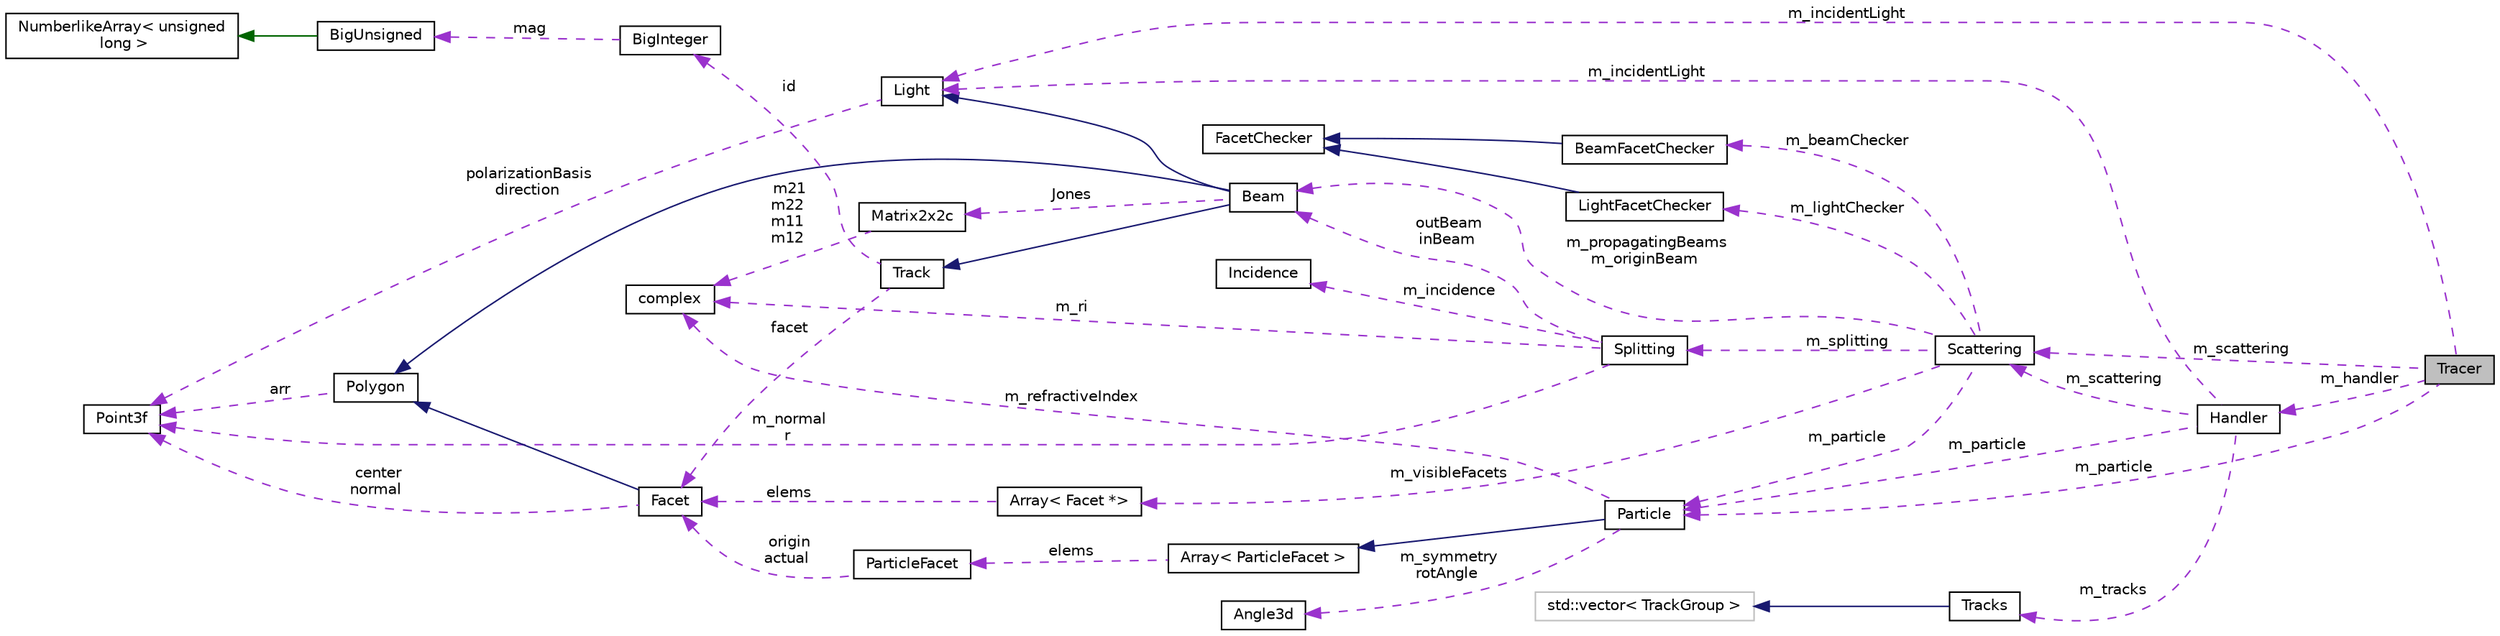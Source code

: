digraph "Tracer"
{
  edge [fontname="Helvetica",fontsize="10",labelfontname="Helvetica",labelfontsize="10"];
  node [fontname="Helvetica",fontsize="10",shape=record];
  rankdir="LR";
  Node4 [label="Tracer",height=0.2,width=0.4,color="black", fillcolor="grey75", style="filled", fontcolor="black"];
  Node5 -> Node4 [dir="back",color="darkorchid3",fontsize="10",style="dashed",label=" m_incidentLight" ,fontname="Helvetica"];
  Node5 [label="Light",height=0.2,width=0.4,color="black", fillcolor="white", style="filled",URL="$class_light.html"];
  Node6 -> Node5 [dir="back",color="darkorchid3",fontsize="10",style="dashed",label=" polarizationBasis\ndirection" ,fontname="Helvetica"];
  Node6 [label="Point3f",height=0.2,width=0.4,color="black", fillcolor="white", style="filled",URL="$struct_point3f.html",tooltip="The Point3 struct 3D coordinate point. "];
  Node7 -> Node4 [dir="back",color="darkorchid3",fontsize="10",style="dashed",label=" m_particle" ,fontname="Helvetica"];
  Node7 [label="Particle",height=0.2,width=0.4,color="black", fillcolor="white", style="filled",URL="$class_particle.html",tooltip="The Particle class is the base class inherited by other concrete particle classes. Vertices are ordered by counterclock-wise direction if you see from outside. "];
  Node8 -> Node7 [dir="back",color="midnightblue",fontsize="10",style="solid",fontname="Helvetica"];
  Node8 [label="Array\< ParticleFacet \>",height=0.2,width=0.4,color="black", fillcolor="white", style="filled",URL="$class_array.html"];
  Node9 -> Node8 [dir="back",color="darkorchid3",fontsize="10",style="dashed",label=" elems" ,fontname="Helvetica"];
  Node9 [label="ParticleFacet",height=0.2,width=0.4,color="black", fillcolor="white", style="filled",URL="$struct_particle_facet.html"];
  Node10 -> Node9 [dir="back",color="darkorchid3",fontsize="10",style="dashed",label=" origin\nactual" ,fontname="Helvetica"];
  Node10 [label="Facet",height=0.2,width=0.4,color="black", fillcolor="white", style="filled",URL="$class_facet.html"];
  Node11 -> Node10 [dir="back",color="midnightblue",fontsize="10",style="solid",fontname="Helvetica"];
  Node11 [label="Polygon",height=0.2,width=0.4,color="black", fillcolor="white", style="filled",URL="$class_polygon.html",tooltip="Polygon consisted of 3-coordinate vertices. "];
  Node6 -> Node11 [dir="back",color="darkorchid3",fontsize="10",style="dashed",label=" arr" ,fontname="Helvetica"];
  Node6 -> Node10 [dir="back",color="darkorchid3",fontsize="10",style="dashed",label=" center\nnormal" ,fontname="Helvetica"];
  Node12 -> Node7 [dir="back",color="darkorchid3",fontsize="10",style="dashed",label=" m_refractiveIndex" ,fontname="Helvetica"];
  Node12 [label="complex",height=0.2,width=0.4,color="black", fillcolor="white", style="filled",URL="$classcomplex.html",tooltip="This class provides a complex numbers and operation with them. "];
  Node13 -> Node7 [dir="back",color="darkorchid3",fontsize="10",style="dashed",label=" m_symmetry\nrotAngle" ,fontname="Helvetica"];
  Node13 [label="Angle3d",height=0.2,width=0.4,color="black", fillcolor="white", style="filled",URL="$class_angle3d.html"];
  Node14 -> Node4 [dir="back",color="darkorchid3",fontsize="10",style="dashed",label=" m_scattering" ,fontname="Helvetica"];
  Node14 [label="Scattering",height=0.2,width=0.4,color="black", fillcolor="white", style="filled",URL="$class_scattering.html",tooltip="Produce a set of beams from a light that incident on a Particle. "];
  Node15 -> Node14 [dir="back",color="darkorchid3",fontsize="10",style="dashed",label=" m_lightChecker" ,fontname="Helvetica"];
  Node15 [label="LightFacetChecker",height=0.2,width=0.4,color="black", fillcolor="white", style="filled",URL="$class_light_facet_checker.html"];
  Node16 -> Node15 [dir="back",color="midnightblue",fontsize="10",style="solid",fontname="Helvetica"];
  Node16 [label="FacetChecker",height=0.2,width=0.4,color="black", fillcolor="white", style="filled",URL="$class_facet_checker.html"];
  Node17 -> Node14 [dir="back",color="darkorchid3",fontsize="10",style="dashed",label=" m_beamChecker" ,fontname="Helvetica"];
  Node17 [label="BeamFacetChecker",height=0.2,width=0.4,color="black", fillcolor="white", style="filled",URL="$class_beam_facet_checker.html"];
  Node16 -> Node17 [dir="back",color="midnightblue",fontsize="10",style="solid",fontname="Helvetica"];
  Node18 -> Node14 [dir="back",color="darkorchid3",fontsize="10",style="dashed",label=" m_visibleFacets" ,fontname="Helvetica"];
  Node18 [label="Array\< Facet *\>",height=0.2,width=0.4,color="black", fillcolor="white", style="filled",URL="$class_array.html"];
  Node10 -> Node18 [dir="back",color="darkorchid3",fontsize="10",style="dashed",label=" elems" ,fontname="Helvetica"];
  Node7 -> Node14 [dir="back",color="darkorchid3",fontsize="10",style="dashed",label=" m_particle" ,fontname="Helvetica"];
  Node19 -> Node14 [dir="back",color="darkorchid3",fontsize="10",style="dashed",label=" m_splitting" ,fontname="Helvetica"];
  Node19 [label="Splitting",height=0.2,width=0.4,color="black", fillcolor="white", style="filled",URL="$class_splitting.html"];
  Node12 -> Node19 [dir="back",color="darkorchid3",fontsize="10",style="dashed",label=" m_ri" ,fontname="Helvetica"];
  Node20 -> Node19 [dir="back",color="darkorchid3",fontsize="10",style="dashed",label=" m_incidence" ,fontname="Helvetica"];
  Node20 [label="Incidence",height=0.2,width=0.4,color="black", fillcolor="white", style="filled",URL="$class_incidence.html"];
  Node21 -> Node19 [dir="back",color="darkorchid3",fontsize="10",style="dashed",label=" outBeam\ninBeam" ,fontname="Helvetica"];
  Node21 [label="Beam",height=0.2,width=0.4,color="black", fillcolor="white", style="filled",URL="$class_beam.html",tooltip="A plane-parallel optical beam that is created by act of reflection / refraction when a light incident..."];
  Node11 -> Node21 [dir="back",color="midnightblue",fontsize="10",style="solid",fontname="Helvetica"];
  Node5 -> Node21 [dir="back",color="midnightblue",fontsize="10",style="solid",fontname="Helvetica"];
  Node22 -> Node21 [dir="back",color="midnightblue",fontsize="10",style="solid",fontname="Helvetica"];
  Node22 [label="Track",height=0.2,width=0.4,color="black", fillcolor="white", style="filled",URL="$class_track.html"];
  Node10 -> Node22 [dir="back",color="darkorchid3",fontsize="10",style="dashed",label=" facet" ,fontname="Helvetica"];
  Node23 -> Node22 [dir="back",color="darkorchid3",fontsize="10",style="dashed",label=" id" ,fontname="Helvetica"];
  Node23 [label="BigInteger",height=0.2,width=0.4,color="black", fillcolor="white", style="filled",URL="$class_big_integer.html"];
  Node24 -> Node23 [dir="back",color="darkorchid3",fontsize="10",style="dashed",label=" mag" ,fontname="Helvetica"];
  Node24 [label="BigUnsigned",height=0.2,width=0.4,color="black", fillcolor="white", style="filled",URL="$class_big_unsigned.html"];
  Node25 -> Node24 [dir="back",color="darkgreen",fontsize="10",style="solid",fontname="Helvetica"];
  Node25 [label="NumberlikeArray\< unsigned\l long \>",height=0.2,width=0.4,color="black", fillcolor="white", style="filled",URL="$class_numberlike_array.html"];
  Node26 -> Node21 [dir="back",color="darkorchid3",fontsize="10",style="dashed",label=" Jones" ,fontname="Helvetica"];
  Node26 [label="Matrix2x2c",height=0.2,width=0.4,color="black", fillcolor="white", style="filled",URL="$class_matrix2x2c.html",tooltip="The Matrix2x2c class Squad matrix with 4 complex elements (2x2) "];
  Node12 -> Node26 [dir="back",color="darkorchid3",fontsize="10",style="dashed",label=" m21\nm22\nm11\nm12" ,fontname="Helvetica"];
  Node6 -> Node19 [dir="back",color="darkorchid3",fontsize="10",style="dashed",label=" m_normal\nr" ,fontname="Helvetica"];
  Node21 -> Node14 [dir="back",color="darkorchid3",fontsize="10",style="dashed",label=" m_propagatingBeams\nm_originBeam" ,fontname="Helvetica"];
  Node27 -> Node4 [dir="back",color="darkorchid3",fontsize="10",style="dashed",label=" m_handler" ,fontname="Helvetica"];
  Node27 [label="Handler",height=0.2,width=0.4,color="black", fillcolor="white", style="filled",URL="$class_handler.html"];
  Node5 -> Node27 [dir="back",color="darkorchid3",fontsize="10",style="dashed",label=" m_incidentLight" ,fontname="Helvetica"];
  Node28 -> Node27 [dir="back",color="darkorchid3",fontsize="10",style="dashed",label=" m_tracks" ,fontname="Helvetica"];
  Node28 [label="Tracks",height=0.2,width=0.4,color="black", fillcolor="white", style="filled",URL="$class_tracks.html"];
  Node29 -> Node28 [dir="back",color="midnightblue",fontsize="10",style="solid",fontname="Helvetica"];
  Node29 [label="std::vector\< TrackGroup \>",height=0.2,width=0.4,color="grey75", fillcolor="white", style="filled"];
  Node7 -> Node27 [dir="back",color="darkorchid3",fontsize="10",style="dashed",label=" m_particle" ,fontname="Helvetica"];
  Node14 -> Node27 [dir="back",color="darkorchid3",fontsize="10",style="dashed",label=" m_scattering" ,fontname="Helvetica"];
}

